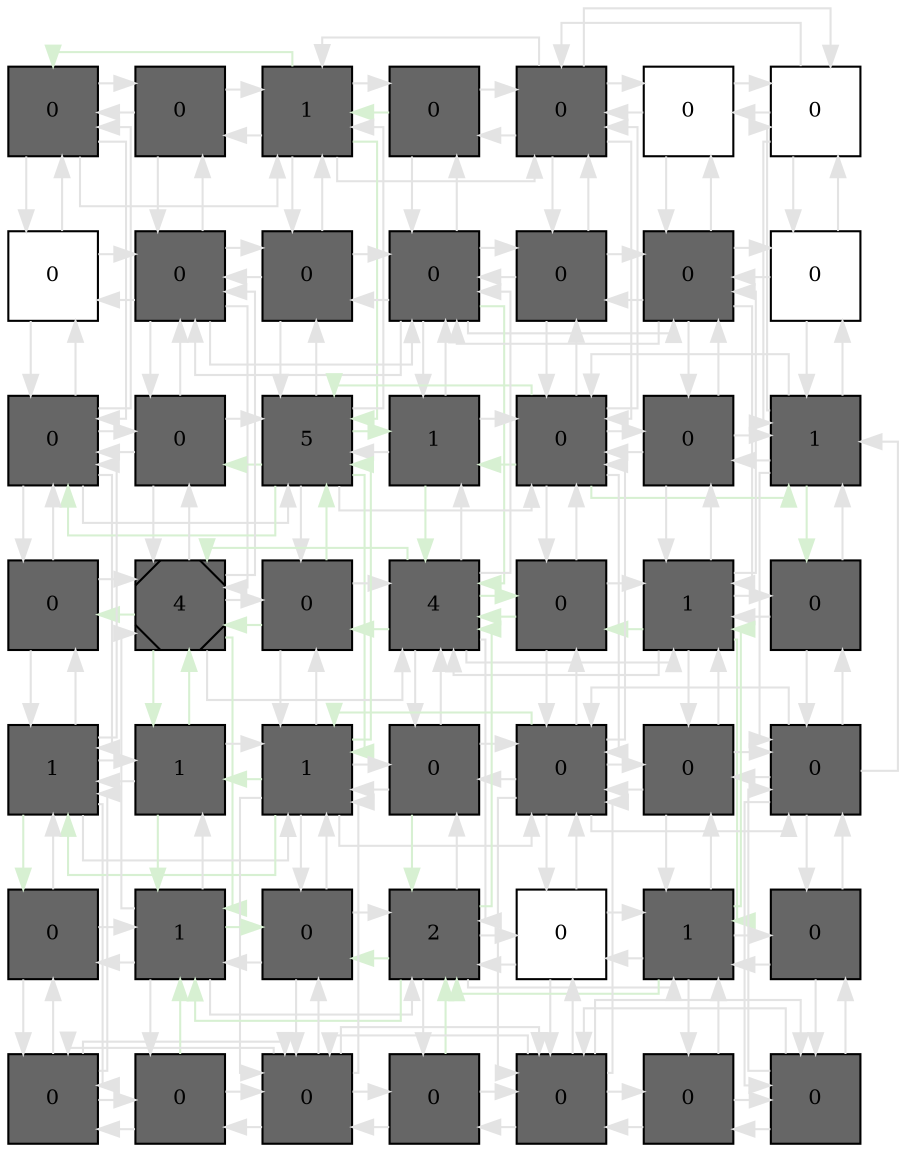 digraph layout  {
rankdir=TB;
splines=ortho;
node [fixedsize=false, style=filled, width="0.6"];
edge [constraint=false];
0 [fillcolor="#666666", fontsize=10, label=0, shape=square, tooltip="name:  cGMP ,\nin_degree: 4,\nout_degree: 4"];
1 [fillcolor="#666666", fontsize=10, label=0, shape=square, tooltip="name:  cADPR ,\nin_degree: 3,\nout_degree: 3"];
2 [fillcolor="#666666", fontsize=10, label=1, shape=square, tooltip="name:  CIS ,\nin_degree: 6,\nout_degree: 6"];
3 [fillcolor="#666666", fontsize=10, label=0, shape=square, tooltip="name:  GC ,\nin_degree: 3,\nout_degree: 3"];
4 [fillcolor="#666666", fontsize=10, label=0, shape=square, tooltip="name:  InsP6 ,\nin_degree: 6,\nout_degree: 6"];
5 [fillcolor="#FFFFFF", fontsize=10, label=0, shape=square, tooltip="name: None,\nin_degree: 3,\nout_degree: 3"];
6 [fillcolor="#FFFFFF", fontsize=10, label=0, shape=square, tooltip="name: None,\nin_degree: 4,\nout_degree: 4"];
7 [fillcolor="#FFFFFF", fontsize=10, label=0, shape=square, tooltip="name: None,\nin_degree: 3,\nout_degree: 3"];
8 [fillcolor="#666666", fontsize=10, label=0, shape=square, tooltip="name:  ADPRc ,\nin_degree: 6,\nout_degree: 6"];
9 [fillcolor="#666666", fontsize=10, label=0, shape=square, tooltip="name:  InsP3 ,\nin_degree: 4,\nout_degree: 4"];
10 [fillcolor="#666666", fontsize=10, label=0, shape=square, tooltip="name:  NO ,\nin_degree: 7,\nout_degree: 7"];
11 [fillcolor="#666666", fontsize=10, label=0, shape=square, tooltip="name:  InsPK ,\nin_degree: 4,\nout_degree: 4"];
12 [fillcolor="#666666", fontsize=10, label=0, shape=square, tooltip="name:  NIA12 ,\nin_degree: 6,\nout_degree: 6"];
13 [fillcolor="#FFFFFF", fontsize=10, label=0, shape=square, tooltip="name: None,\nin_degree: 3,\nout_degree: 3"];
14 [fillcolor="#666666", fontsize=10, label=0, shape=square, tooltip="name:  Malate ,\nin_degree: 6,\nout_degree: 6"];
15 [fillcolor="#666666", fontsize=10, label=0, shape=square, tooltip="name:  PEPC ,\nin_degree: 4,\nout_degree: 4"];
16 [fillcolor="#666666", fontsize=10, label=5, shape=square, tooltip="name:  PLC ,\nin_degree: 8,\nout_degree: 8"];
17 [fillcolor="#666666", fontsize=10, label=1, shape=square, tooltip="name:  NOS ,\nin_degree: 4,\nout_degree: 4"];
18 [fillcolor="#666666", fontsize=10, label=0, shape=square, tooltip="name:  ABA ,\nin_degree: 8,\nout_degree: 8"];
19 [fillcolor="#666666", fontsize=10, label=0, shape=square, tooltip="name:  RCN1 ,\nin_degree: 4,\nout_degree: 4"];
20 [fillcolor="#666666", fontsize=10, label=1, shape=square, tooltip="name:  SphK ,\nin_degree: 6,\nout_degree: 6"];
21 [fillcolor="#666666", fontsize=10, label=0, shape=square, tooltip="name:  Closure ,\nin_degree: 3,\nout_degree: 3"];
22 [fillcolor="#666666", fontsize=10, label=4, shape=Msquare, tooltip="name:  KOUT ,\nin_degree: 7,\nout_degree: 7"];
23 [fillcolor="#666666", fontsize=10, label=0, shape=square, tooltip="name:  AnionEM ,\nin_degree: 4,\nout_degree: 4"];
24 [fillcolor="#666666", fontsize=10, label=4, shape=square, tooltip="name:  pH ,\nin_degree: 8,\nout_degree: 8"];
25 [fillcolor="#666666", fontsize=10, label=0, shape=square, tooltip="name:  ABI1 ,\nin_degree: 4,\nout_degree: 4"];
26 [fillcolor="#666666", fontsize=10, label=1, shape=square, tooltip="name:  Atrboh ,\nin_degree: 7,\nout_degree: 7"];
27 [fillcolor="#666666", fontsize=10, label=0, shape=square, tooltip="name:  OST1 ,\nin_degree: 3,\nout_degree: 3"];
28 [fillcolor="#666666", fontsize=10, label=1, shape=square, tooltip="name:  Actin ,\nin_degree: 6,\nout_degree: 6"];
29 [fillcolor="#666666", fontsize=10, label=1, shape=square, tooltip="name:  KAP ,\nin_degree: 4,\nout_degree: 4"];
30 [fillcolor="#666666", fontsize=10, label=1, shape=square, tooltip="name:  Ca2_c ,\nin_degree: 8,\nout_degree: 8"];
31 [fillcolor="#666666", fontsize=10, label=0, shape=square, tooltip="name:  HTPase ,\nin_degree: 4,\nout_degree: 4"];
32 [fillcolor="#666666", fontsize=10, label=0, shape=square, tooltip="name:  RAC1 ,\nin_degree: 8,\nout_degree: 8"];
33 [fillcolor="#666666", fontsize=10, label=0, shape=square, tooltip="name:  ROP2 ,\nin_degree: 4,\nout_degree: 4"];
34 [fillcolor="#666666", fontsize=10, label=0, shape=square, tooltip="name:  S1P ,\nin_degree: 6,\nout_degree: 6"];
35 [fillcolor="#666666", fontsize=10, label=0, shape=square, tooltip="name:  KEV ,\nin_degree: 3,\nout_degree: 3"];
36 [fillcolor="#666666", fontsize=10, label=1, shape=square, tooltip="name:  Depolar ,\nin_degree: 6,\nout_degree: 6"];
37 [fillcolor="#666666", fontsize=10, label=0, shape=square, tooltip="name:  CaIM ,\nin_degree: 4,\nout_degree: 4"];
38 [fillcolor="#666666", fontsize=10, label=2, shape=square, tooltip="name:  ROS ,\nin_degree: 7,\nout_degree: 7"];
39 [fillcolor="#FFFFFF", fontsize=10, label=0, shape=square, tooltip="name: None,\nin_degree: 4,\nout_degree: 4"];
40 [fillcolor="#666666", fontsize=10, label=1, shape=square, tooltip="name:  PA ,\nin_degree: 6,\nout_degree: 6"];
41 [fillcolor="#666666", fontsize=10, label=0, shape=square, tooltip="name:  PLD ,\nin_degree: 3,\nout_degree: 3"];
42 [fillcolor="#666666", fontsize=10, label=0, shape=square, tooltip="name:  ROP10 ,\nin_degree: 4,\nout_degree: 4"];
43 [fillcolor="#666666", fontsize=10, label=0, shape=square, tooltip="name:  ERA1 ,\nin_degree: 3,\nout_degree: 3"];
44 [fillcolor="#666666", fontsize=10, label=0, shape=square, tooltip="name:  Ca2_ATPase ,\nin_degree: 6,\nout_degree: 6"];
45 [fillcolor="#666666", fontsize=10, label=0, shape=square, tooltip="name:  ABH1 ,\nin_degree: 3,\nout_degree: 3"];
46 [fillcolor="#666666", fontsize=10, label=0, shape=square, tooltip="name:  GCR1 ,\nin_degree: 6,\nout_degree: 6"];
47 [fillcolor="#666666", fontsize=10, label=0, shape=square, tooltip="name:  AGB1 ,\nin_degree: 3,\nout_degree: 3"];
48 [fillcolor="#666666", fontsize=10, label=0, shape=square, tooltip="name:  GPA1 ,\nin_degree: 4,\nout_degree: 4"];
0 -> 1  [color=grey89, style="penwidth(0.1)", tooltip=" ", weight=1];
0 -> 7  [color=grey89, style="penwidth(0.1)", tooltip=" ", weight=1];
0 -> 14  [color=grey89, style="penwidth(0.1)", tooltip=" ", weight=1];
0 -> 2  [color=grey89, style="penwidth(0.1)", tooltip=" ", weight=1];
1 -> 0  [color=grey89, style="penwidth(0.1)", tooltip=" ", weight=1];
1 -> 2  [color=grey89, style="penwidth(0.1)", tooltip=" ", weight=1];
1 -> 8  [color=grey89, style="penwidth(0.1)", tooltip=" ", weight=1];
2 -> 1  [color=grey89, style="penwidth(0.1)", tooltip=" ", weight=1];
2 -> 3  [color=grey89, style="penwidth(0.1)", tooltip=" ", weight=1];
2 -> 9  [color=grey89, style="penwidth(0.1)", tooltip=" ", weight=1];
2 -> 16  [color="#D7F0D2", style="penwidth(0.1)", tooltip="2( CIS ) to 30( Ca2_c )", weight=1];
2 -> 4  [color=grey89, style="penwidth(0.1)", tooltip=" ", weight=1];
2 -> 0  [color="#D7F0D2", style="penwidth(0.1)", tooltip="3( GC ) to 0( cGMP )", weight=1];
3 -> 2  [color="#D7F0D2", style="penwidth(0.1)", tooltip="3( GC ) to 0( cGMP )", weight=1];
3 -> 4  [color=grey89, style="penwidth(0.1)", tooltip=" ", weight=1];
3 -> 10  [color=grey89, style="penwidth(0.1)", tooltip=" ", weight=1];
4 -> 3  [color=grey89, style="penwidth(0.1)", tooltip=" ", weight=1];
4 -> 5  [color=grey89, style="penwidth(0.1)", tooltip=" ", weight=1];
4 -> 11  [color=grey89, style="penwidth(0.1)", tooltip=" ", weight=1];
4 -> 18  [color=grey89, style="penwidth(0.1)", tooltip=" ", weight=1];
4 -> 6  [color=grey89, style="penwidth(0.1)", tooltip=" ", weight=1];
4 -> 2  [color=grey89, style="penwidth(0.1)", tooltip=" ", weight=1];
5 -> 4  [color=grey89, style="penwidth(0.1)", tooltip=" ", weight=1];
5 -> 6  [color=grey89, style="penwidth(0.1)", tooltip=" ", weight=1];
5 -> 12  [color=grey89, style="penwidth(0.1)", tooltip=" ", weight=1];
6 -> 5  [color=grey89, style="penwidth(0.1)", tooltip=" ", weight=1];
6 -> 13  [color=grey89, style="penwidth(0.1)", tooltip=" ", weight=1];
6 -> 20  [color=grey89, style="penwidth(0.1)", tooltip=" ", weight=1];
6 -> 4  [color=grey89, style="penwidth(0.1)", tooltip=" ", weight=1];
7 -> 0  [color=grey89, style="penwidth(0.1)", tooltip=" ", weight=1];
7 -> 8  [color=grey89, style="penwidth(0.1)", tooltip=" ", weight=1];
7 -> 14  [color=grey89, style="penwidth(0.1)", tooltip=" ", weight=1];
8 -> 1  [color=grey89, style="penwidth(0.1)", tooltip=" ", weight=1];
8 -> 7  [color=grey89, style="penwidth(0.1)", tooltip=" ", weight=1];
8 -> 9  [color=grey89, style="penwidth(0.1)", tooltip=" ", weight=1];
8 -> 15  [color=grey89, style="penwidth(0.1)", tooltip=" ", weight=1];
8 -> 22  [color=grey89, style="penwidth(0.1)", tooltip=" ", weight=1];
8 -> 10  [color=grey89, style="penwidth(0.1)", tooltip=" ", weight=1];
9 -> 2  [color=grey89, style="penwidth(0.1)", tooltip=" ", weight=1];
9 -> 8  [color=grey89, style="penwidth(0.1)", tooltip=" ", weight=1];
9 -> 10  [color=grey89, style="penwidth(0.1)", tooltip=" ", weight=1];
9 -> 16  [color=grey89, style="penwidth(0.1)", tooltip=" ", weight=1];
10 -> 3  [color=grey89, style="penwidth(0.1)", tooltip=" ", weight=1];
10 -> 9  [color=grey89, style="penwidth(0.1)", tooltip=" ", weight=1];
10 -> 11  [color=grey89, style="penwidth(0.1)", tooltip=" ", weight=1];
10 -> 17  [color=grey89, style="penwidth(0.1)", tooltip=" ", weight=1];
10 -> 24  [color="#D7F0D2", style="penwidth(0.1)", tooltip="10( NO ) to 22( KOUT )", weight=1];
10 -> 12  [color=grey89, style="penwidth(0.1)", tooltip=" ", weight=1];
10 -> 8  [color=grey89, style="penwidth(0.1)", tooltip=" ", weight=1];
11 -> 4  [color=grey89, style="penwidth(0.1)", tooltip=" ", weight=1];
11 -> 10  [color=grey89, style="penwidth(0.1)", tooltip=" ", weight=1];
11 -> 12  [color=grey89, style="penwidth(0.1)", tooltip=" ", weight=1];
11 -> 18  [color=grey89, style="penwidth(0.1)", tooltip=" ", weight=1];
12 -> 5  [color=grey89, style="penwidth(0.1)", tooltip=" ", weight=1];
12 -> 11  [color=grey89, style="penwidth(0.1)", tooltip=" ", weight=1];
12 -> 13  [color=grey89, style="penwidth(0.1)", tooltip=" ", weight=1];
12 -> 19  [color=grey89, style="penwidth(0.1)", tooltip=" ", weight=1];
12 -> 26  [color=grey89, style="penwidth(0.1)", tooltip=" ", weight=1];
12 -> 10  [color=grey89, style="penwidth(0.1)", tooltip=" ", weight=1];
13 -> 6  [color=grey89, style="penwidth(0.1)", tooltip=" ", weight=1];
13 -> 12  [color=grey89, style="penwidth(0.1)", tooltip=" ", weight=1];
13 -> 20  [color=grey89, style="penwidth(0.1)", tooltip=" ", weight=1];
14 -> 7  [color=grey89, style="penwidth(0.1)", tooltip=" ", weight=1];
14 -> 15  [color=grey89, style="penwidth(0.1)", tooltip=" ", weight=1];
14 -> 21  [color=grey89, style="penwidth(0.1)", tooltip=" ", weight=1];
14 -> 28  [color=grey89, style="penwidth(0.1)", tooltip=" ", weight=1];
14 -> 0  [color=grey89, style="penwidth(0.1)", tooltip=" ", weight=1];
14 -> 16  [color=grey89, style="penwidth(0.1)", tooltip=" ", weight=1];
15 -> 8  [color=grey89, style="penwidth(0.1)", tooltip=" ", weight=1];
15 -> 14  [color=grey89, style="penwidth(0.1)", tooltip=" ", weight=1];
15 -> 16  [color=grey89, style="penwidth(0.1)", tooltip=" ", weight=1];
15 -> 22  [color=grey89, style="penwidth(0.1)", tooltip=" ", weight=1];
16 -> 9  [color=grey89, style="penwidth(0.1)", tooltip=" ", weight=1];
16 -> 15  [color="#D7F0D2", style="penwidth(0.1)", tooltip="18( ABA ) to 15( PEPC )", weight=1];
16 -> 17  [color="#D7F0D2", style="penwidth(0.1)", tooltip="30( Ca2_c ) to 17( NOS )", weight=1];
16 -> 23  [color=grey89, style="penwidth(0.1)", tooltip=" ", weight=1];
16 -> 30  [color="#D7F0D2", style="penwidth(0.1)", tooltip="2( CIS ) to 30( Ca2_c )", weight=1];
16 -> 2  [color=grey89, style="penwidth(0.1)", tooltip=" ", weight=1];
16 -> 18  [color=grey89, style="penwidth(0.1)", tooltip=" ", weight=1];
16 -> 14  [color="#D7F0D2", style="penwidth(0.1)", tooltip="18( ABA ) to 14( Malate )", weight=1];
17 -> 10  [color=grey89, style="penwidth(0.1)", tooltip=" ", weight=1];
17 -> 16  [color=grey89, style="penwidth(0.1)", tooltip=" ", weight=1];
17 -> 18  [color=grey89, style="penwidth(0.1)", tooltip=" ", weight=1];
17 -> 24  [color="#D7F0D2", style="penwidth(0.1)", tooltip="18( ABA ) to 24( pH )", weight=1];
18 -> 11  [color=grey89, style="penwidth(0.1)", tooltip=" ", weight=1];
18 -> 17  [color="#D7F0D2", style="penwidth(0.1)", tooltip="18( ABA ) to 24( pH )", weight=1];
18 -> 19  [color=grey89, style="penwidth(0.1)", tooltip=" ", weight=1];
18 -> 25  [color=grey89, style="penwidth(0.1)", tooltip=" ", weight=1];
18 -> 32  [color=grey89, style="penwidth(0.1)", tooltip=" ", weight=1];
18 -> 4  [color=grey89, style="penwidth(0.1)", tooltip=" ", weight=1];
18 -> 20  [color="#D7F0D2", style="penwidth(0.1)", tooltip="18( ABA ) to 27( OST1 )", weight=1];
18 -> 16  [color="#D7F0D2", style="penwidth(0.1)", tooltip="18( ABA ) to 15( PEPC )", weight=1];
19 -> 12  [color=grey89, style="penwidth(0.1)", tooltip=" ", weight=1];
19 -> 18  [color=grey89, style="penwidth(0.1)", tooltip=" ", weight=1];
19 -> 20  [color=grey89, style="penwidth(0.1)", tooltip=" ", weight=1];
19 -> 26  [color=grey89, style="penwidth(0.1)", tooltip=" ", weight=1];
20 -> 13  [color=grey89, style="penwidth(0.1)", tooltip=" ", weight=1];
20 -> 19  [color=grey89, style="penwidth(0.1)", tooltip=" ", weight=1];
20 -> 27  [color="#D7F0D2", style="penwidth(0.1)", tooltip="18( ABA ) to 27( OST1 )", weight=1];
20 -> 34  [color=grey89, style="penwidth(0.1)", tooltip=" ", weight=1];
20 -> 6  [color=grey89, style="penwidth(0.1)", tooltip=" ", weight=1];
20 -> 18  [color=grey89, style="penwidth(0.1)", tooltip=" ", weight=1];
21 -> 14  [color=grey89, style="penwidth(0.1)", tooltip=" ", weight=1];
21 -> 22  [color=grey89, style="penwidth(0.1)", tooltip=" ", weight=1];
21 -> 28  [color=grey89, style="penwidth(0.1)", tooltip=" ", weight=1];
22 -> 15  [color=grey89, style="penwidth(0.1)", tooltip=" ", weight=1];
22 -> 21  [color="#D7F0D2", style="penwidth(0.1)", tooltip="29( KAP ) to 21( Closure )", weight=1];
22 -> 23  [color=grey89, style="penwidth(0.1)", tooltip=" ", weight=1];
22 -> 29  [color="#D7F0D2", style="penwidth(0.1)", tooltip="24( pH ) to 29( KAP )", weight=1];
22 -> 36  [color="#D7F0D2", style="penwidth(0.1)", tooltip="23( AnionEM ) to 36( Depolar )", weight=1];
22 -> 8  [color=grey89, style="penwidth(0.1)", tooltip=" ", weight=1];
22 -> 24  [color=grey89, style="penwidth(0.1)", tooltip=" ", weight=1];
23 -> 16  [color="#D7F0D2", style="penwidth(0.1)", tooltip="23( AnionEM ) to 14( Malate )", weight=1];
23 -> 22  [color="#D7F0D2", style="penwidth(0.1)", tooltip="23( AnionEM ) to 36( Depolar )", weight=1];
23 -> 24  [color=grey89, style="penwidth(0.1)", tooltip=" ", weight=1];
23 -> 30  [color=grey89, style="penwidth(0.1)", tooltip=" ", weight=1];
24 -> 17  [color=grey89, style="penwidth(0.1)", tooltip=" ", weight=1];
24 -> 23  [color="#D7F0D2", style="penwidth(0.1)", tooltip="25( ABI1 ) to 23( AnionEM )", weight=1];
24 -> 25  [color="#D7F0D2", style="penwidth(0.1)", tooltip="38( ROS ) to 25( ABI1 )", weight=1];
24 -> 31  [color=grey89, style="penwidth(0.1)", tooltip=" ", weight=1];
24 -> 38  [color=grey89, style="penwidth(0.1)", tooltip=" ", weight=1];
24 -> 10  [color=grey89, style="penwidth(0.1)", tooltip=" ", weight=1];
24 -> 26  [color=grey89, style="penwidth(0.1)", tooltip=" ", weight=1];
24 -> 22  [color="#D7F0D2", style="penwidth(0.1)", tooltip="10( NO ) to 22( KOUT )", weight=1];
25 -> 18  [color=grey89, style="penwidth(0.1)", tooltip=" ", weight=1];
25 -> 24  [color="#D7F0D2", style="penwidth(0.1)", tooltip="25( ABI1 ) to 23( AnionEM )", weight=1];
25 -> 26  [color=grey89, style="penwidth(0.1)", tooltip=" ", weight=1];
25 -> 32  [color=grey89, style="penwidth(0.1)", tooltip=" ", weight=1];
26 -> 19  [color=grey89, style="penwidth(0.1)", tooltip=" ", weight=1];
26 -> 25  [color="#D7F0D2", style="penwidth(0.1)", tooltip="40( PA ) to 25( ABI1 )", weight=1];
26 -> 27  [color=grey89, style="penwidth(0.1)", tooltip=" ", weight=1];
26 -> 33  [color=grey89, style="penwidth(0.1)", tooltip=" ", weight=1];
26 -> 40  [color="#D7F0D2", style="penwidth(0.1)", tooltip="26( Atrboh ) to 38( ROS )", weight=1];
26 -> 12  [color=grey89, style="penwidth(0.1)", tooltip=" ", weight=1];
26 -> 24  [color=grey89, style="penwidth(0.1)", tooltip=" ", weight=1];
27 -> 20  [color=grey89, style="penwidth(0.1)", tooltip=" ", weight=1];
27 -> 26  [color=grey89, style="penwidth(0.1)", tooltip=" ", weight=1];
27 -> 34  [color=grey89, style="penwidth(0.1)", tooltip=" ", weight=1];
28 -> 21  [color=grey89, style="penwidth(0.1)", tooltip=" ", weight=1];
28 -> 29  [color=grey89, style="penwidth(0.1)", tooltip=" ", weight=1];
28 -> 35  [color="#D7F0D2", style="penwidth(0.1)", tooltip="30( Ca2_c ) to 35( KEV )", weight=1];
28 -> 42  [color=grey89, style="penwidth(0.1)", tooltip=" ", weight=1];
28 -> 14  [color=grey89, style="penwidth(0.1)", tooltip=" ", weight=1];
28 -> 30  [color=grey89, style="penwidth(0.1)", tooltip=" ", weight=1];
29 -> 22  [color="#D7F0D2", style="penwidth(0.1)", tooltip="29( KAP ) to 21( Closure )", weight=1];
29 -> 28  [color=grey89, style="penwidth(0.1)", tooltip=" ", weight=1];
29 -> 30  [color=grey89, style="penwidth(0.1)", tooltip=" ", weight=1];
29 -> 36  [color="#D7F0D2", style="penwidth(0.1)", tooltip="30( Ca2_c ) to 36( Depolar )", weight=1];
30 -> 23  [color=grey89, style="penwidth(0.1)", tooltip=" ", weight=1];
30 -> 29  [color="#D7F0D2", style="penwidth(0.1)", tooltip="30( Ca2_c ) to 36( Depolar )", weight=1];
30 -> 31  [color=grey89, style="penwidth(0.1)", tooltip=" ", weight=1];
30 -> 37  [color=grey89, style="penwidth(0.1)", tooltip=" ", weight=1];
30 -> 44  [color=grey89, style="penwidth(0.1)", tooltip=" ", weight=1];
30 -> 16  [color="#D7F0D2", style="penwidth(0.1)", tooltip="30( Ca2_c ) to 17( NOS )", weight=1];
30 -> 32  [color=grey89, style="penwidth(0.1)", tooltip=" ", weight=1];
30 -> 28  [color="#D7F0D2", style="penwidth(0.1)", tooltip="32( RAC1 ) to 28( Actin )", weight=1];
31 -> 24  [color=grey89, style="penwidth(0.1)", tooltip=" ", weight=1];
31 -> 30  [color=grey89, style="penwidth(0.1)", tooltip=" ", weight=1];
31 -> 32  [color=grey89, style="penwidth(0.1)", tooltip=" ", weight=1];
31 -> 38  [color="#D7F0D2", style="penwidth(0.1)", tooltip="31( HTPase ) to 36( Depolar )", weight=1];
32 -> 25  [color=grey89, style="penwidth(0.1)", tooltip=" ", weight=1];
32 -> 31  [color=grey89, style="penwidth(0.1)", tooltip=" ", weight=1];
32 -> 33  [color=grey89, style="penwidth(0.1)", tooltip=" ", weight=1];
32 -> 39  [color=grey89, style="penwidth(0.1)", tooltip=" ", weight=1];
32 -> 46  [color=grey89, style="penwidth(0.1)", tooltip=" ", weight=1];
32 -> 18  [color=grey89, style="penwidth(0.1)", tooltip=" ", weight=1];
32 -> 34  [color=grey89, style="penwidth(0.1)", tooltip=" ", weight=1];
32 -> 30  [color="#D7F0D2", style="penwidth(0.1)", tooltip="32( RAC1 ) to 28( Actin )", weight=1];
33 -> 26  [color=grey89, style="penwidth(0.1)", tooltip=" ", weight=1];
33 -> 32  [color=grey89, style="penwidth(0.1)", tooltip=" ", weight=1];
33 -> 34  [color=grey89, style="penwidth(0.1)", tooltip=" ", weight=1];
33 -> 40  [color=grey89, style="penwidth(0.1)", tooltip=" ", weight=1];
34 -> 27  [color=grey89, style="penwidth(0.1)", tooltip=" ", weight=1];
34 -> 33  [color=grey89, style="penwidth(0.1)", tooltip=" ", weight=1];
34 -> 41  [color=grey89, style="penwidth(0.1)", tooltip=" ", weight=1];
34 -> 48  [color=grey89, style="penwidth(0.1)", tooltip=" ", weight=1];
34 -> 20  [color=grey89, style="penwidth(0.1)", tooltip=" ", weight=1];
34 -> 32  [color=grey89, style="penwidth(0.1)", tooltip=" ", weight=1];
35 -> 28  [color=grey89, style="penwidth(0.1)", tooltip=" ", weight=1];
35 -> 36  [color=grey89, style="penwidth(0.1)", tooltip=" ", weight=1];
35 -> 42  [color=grey89, style="penwidth(0.1)", tooltip=" ", weight=1];
36 -> 29  [color=grey89, style="penwidth(0.1)", tooltip=" ", weight=1];
36 -> 35  [color=grey89, style="penwidth(0.1)", tooltip=" ", weight=1];
36 -> 37  [color="#D7F0D2", style="penwidth(0.1)", tooltip="43( ERA1 ) to 37( CaIM )", weight=1];
36 -> 43  [color=grey89, style="penwidth(0.1)", tooltip=" ", weight=1];
36 -> 22  [color=grey89, style="penwidth(0.1)", tooltip=" ", weight=1];
36 -> 38  [color=grey89, style="penwidth(0.1)", tooltip=" ", weight=1];
37 -> 30  [color=grey89, style="penwidth(0.1)", tooltip=" ", weight=1];
37 -> 36  [color=grey89, style="penwidth(0.1)", tooltip=" ", weight=1];
37 -> 38  [color=grey89, style="penwidth(0.1)", tooltip=" ", weight=1];
37 -> 44  [color=grey89, style="penwidth(0.1)", tooltip=" ", weight=1];
38 -> 31  [color=grey89, style="penwidth(0.1)", tooltip=" ", weight=1];
38 -> 37  [color="#D7F0D2", style="penwidth(0.1)", tooltip="45( ABH1 ) to 37( CaIM )", weight=1];
38 -> 39  [color=grey89, style="penwidth(0.1)", tooltip=" ", weight=1];
38 -> 45  [color=grey89, style="penwidth(0.1)", tooltip=" ", weight=1];
38 -> 24  [color="#D7F0D2", style="penwidth(0.1)", tooltip="38( ROS ) to 22( KOUT )", weight=1];
38 -> 40  [color=grey89, style="penwidth(0.1)", tooltip=" ", weight=1];
38 -> 36  [color="#D7F0D2", style="penwidth(0.1)", tooltip="31( HTPase ) to 36( Depolar )", weight=1];
39 -> 32  [color=grey89, style="penwidth(0.1)", tooltip=" ", weight=1];
39 -> 38  [color=grey89, style="penwidth(0.1)", tooltip=" ", weight=1];
39 -> 40  [color=grey89, style="penwidth(0.1)", tooltip=" ", weight=1];
39 -> 46  [color=grey89, style="penwidth(0.1)", tooltip=" ", weight=1];
40 -> 33  [color=grey89, style="penwidth(0.1)", tooltip=" ", weight=1];
40 -> 39  [color=grey89, style="penwidth(0.1)", tooltip=" ", weight=1];
40 -> 41  [color=grey89, style="penwidth(0.1)", tooltip=" ", weight=1];
40 -> 47  [color=grey89, style="penwidth(0.1)", tooltip=" ", weight=1];
40 -> 26  [color="#D7F0D2", style="penwidth(0.1)", tooltip="40( PA ) to 25( ABI1 )", weight=1];
40 -> 38  [color="#D7F0D2", style="penwidth(0.1)", tooltip="26( Atrboh ) to 38( ROS )", weight=1];
41 -> 34  [color=grey89, style="penwidth(0.1)", tooltip=" ", weight=1];
41 -> 40  [color=grey89, style="penwidth(0.1)", tooltip=" ", weight=1];
41 -> 48  [color=grey89, style="penwidth(0.1)", tooltip=" ", weight=1];
42 -> 35  [color=grey89, style="penwidth(0.1)", tooltip=" ", weight=1];
42 -> 43  [color=grey89, style="penwidth(0.1)", tooltip=" ", weight=1];
42 -> 28  [color=grey89, style="penwidth(0.1)", tooltip=" ", weight=1];
42 -> 44  [color=grey89, style="penwidth(0.1)", tooltip=" ", weight=1];
43 -> 36  [color="#D7F0D2", style="penwidth(0.1)", tooltip="43( ERA1 ) to 37( CaIM )", weight=1];
43 -> 42  [color=grey89, style="penwidth(0.1)", tooltip=" ", weight=1];
43 -> 44  [color=grey89, style="penwidth(0.1)", tooltip=" ", weight=1];
44 -> 37  [color=grey89, style="penwidth(0.1)", tooltip=" ", weight=1];
44 -> 43  [color=grey89, style="penwidth(0.1)", tooltip=" ", weight=1];
44 -> 45  [color=grey89, style="penwidth(0.1)", tooltip=" ", weight=1];
44 -> 30  [color=grey89, style="penwidth(0.1)", tooltip=" ", weight=1];
44 -> 46  [color=grey89, style="penwidth(0.1)", tooltip=" ", weight=1];
44 -> 42  [color=grey89, style="penwidth(0.1)", tooltip=" ", weight=1];
45 -> 38  [color="#D7F0D2", style="penwidth(0.1)", tooltip="45( ABH1 ) to 37( CaIM )", weight=1];
45 -> 44  [color=grey89, style="penwidth(0.1)", tooltip=" ", weight=1];
45 -> 46  [color=grey89, style="penwidth(0.1)", tooltip=" ", weight=1];
46 -> 39  [color=grey89, style="penwidth(0.1)", tooltip=" ", weight=1];
46 -> 45  [color=grey89, style="penwidth(0.1)", tooltip=" ", weight=1];
46 -> 47  [color=grey89, style="penwidth(0.1)", tooltip=" ", weight=1];
46 -> 32  [color=grey89, style="penwidth(0.1)", tooltip=" ", weight=1];
46 -> 48  [color=grey89, style="penwidth(0.1)", tooltip=" ", weight=1];
46 -> 44  [color=grey89, style="penwidth(0.1)", tooltip=" ", weight=1];
47 -> 40  [color=grey89, style="penwidth(0.1)", tooltip=" ", weight=1];
47 -> 46  [color=grey89, style="penwidth(0.1)", tooltip=" ", weight=1];
47 -> 48  [color=grey89, style="penwidth(0.1)", tooltip=" ", weight=1];
48 -> 41  [color=grey89, style="penwidth(0.1)", tooltip=" ", weight=1];
48 -> 47  [color=grey89, style="penwidth(0.1)", tooltip=" ", weight=1];
48 -> 34  [color=grey89, style="penwidth(0.1)", tooltip=" ", weight=1];
48 -> 46  [color=grey89, style="penwidth(0.1)", tooltip=" ", weight=1];
edge [constraint=true, style=invis];

0 -> 7 -> 14 -> 21 -> 28 -> 35 -> 42;
1 -> 8 -> 15 -> 22 -> 29 -> 36 -> 43;
2 -> 9 -> 16 -> 23 -> 30 -> 37 -> 44;
3 -> 10 -> 17 -> 24 -> 31 -> 38 -> 45;
4 -> 11 -> 18 -> 25 -> 32 -> 39 -> 46;
5 -> 12 -> 19 -> 26 -> 33 -> 40 -> 47;
6 -> 13 -> 20 -> 27 -> 34 -> 41 -> 48;
rank = same {0 -> 1 -> 2 -> 3 -> 4 -> 5 -> 6};
rank = same {7 -> 8 -> 9 -> 10 -> 11 -> 12 -> 13};
rank = same {14 -> 15 -> 16 -> 17 -> 18 -> 19 -> 20};
rank = same {21 -> 22 -> 23 -> 24 -> 25 -> 26 -> 27};
rank = same {28 -> 29 -> 30 -> 31 -> 32 -> 33 -> 34};
rank = same {35 -> 36 -> 37 -> 38 -> 39 -> 40 -> 41};
rank = same {42 -> 43 -> 44 -> 45 -> 46 -> 47 -> 48};
}